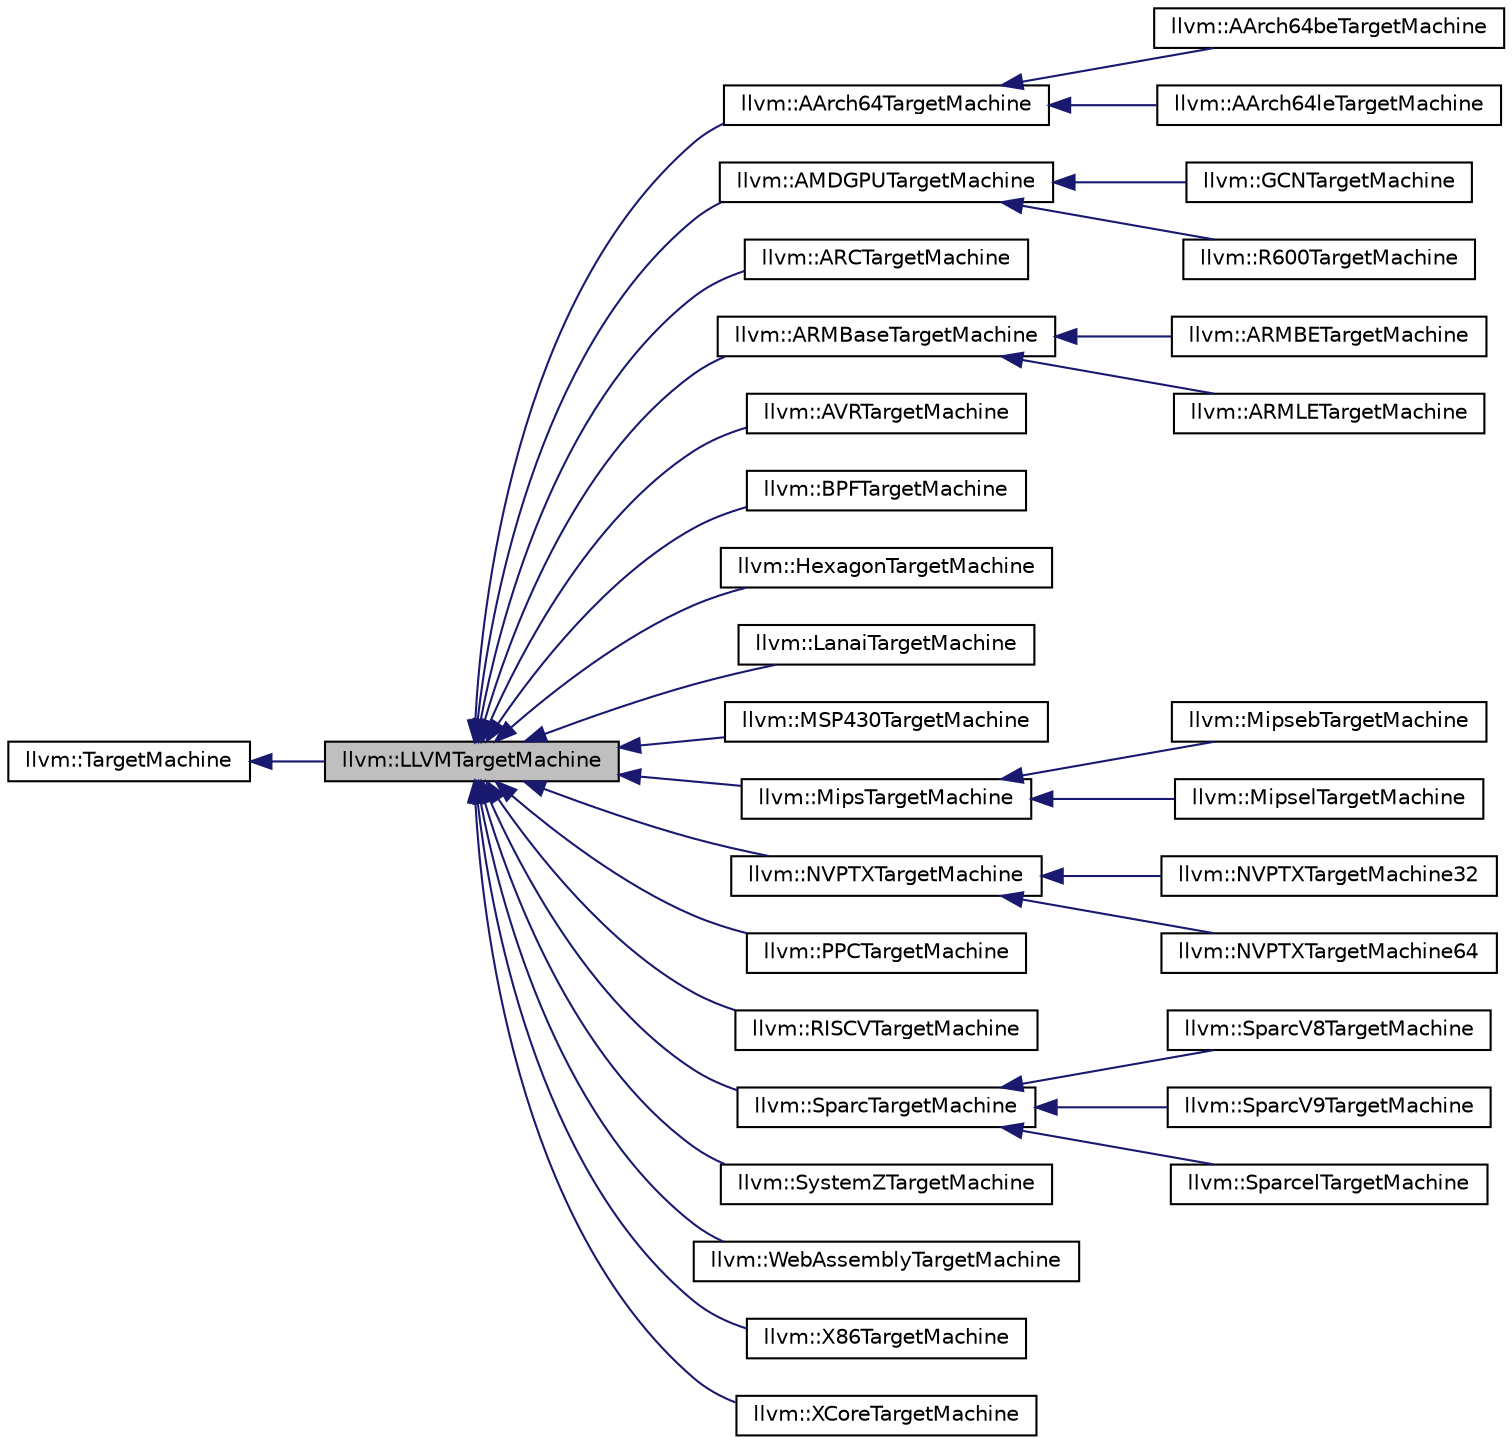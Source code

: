 digraph "llvm::LLVMTargetMachine"
{
 // LATEX_PDF_SIZE
  bgcolor="transparent";
  edge [fontname="Helvetica",fontsize="10",labelfontname="Helvetica",labelfontsize="10"];
  node [fontname="Helvetica",fontsize="10",shape="box"];
  rankdir="LR";
  Node1 [label="llvm::LLVMTargetMachine",height=0.2,width=0.4,color="black", fillcolor="grey75", style="filled", fontcolor="black",tooltip="This class describes a target machine that is implemented with the LLVM target-independent code gener..."];
  Node2 -> Node1 [dir="back",color="midnightblue",fontsize="10",style="solid",fontname="Helvetica"];
  Node2 [label="llvm::TargetMachine",height=0.2,width=0.4,color="black",URL="$classllvm_1_1TargetMachine.html",tooltip="Primary interface to the complete machine description for the target machine."];
  Node1 -> Node3 [dir="back",color="midnightblue",fontsize="10",style="solid",fontname="Helvetica"];
  Node3 [label="llvm::AArch64TargetMachine",height=0.2,width=0.4,color="black",URL="$classllvm_1_1AArch64TargetMachine.html",tooltip=" "];
  Node3 -> Node4 [dir="back",color="midnightblue",fontsize="10",style="solid",fontname="Helvetica"];
  Node4 [label="llvm::AArch64beTargetMachine",height=0.2,width=0.4,color="black",URL="$classllvm_1_1AArch64beTargetMachine.html",tooltip=" "];
  Node3 -> Node5 [dir="back",color="midnightblue",fontsize="10",style="solid",fontname="Helvetica"];
  Node5 [label="llvm::AArch64leTargetMachine",height=0.2,width=0.4,color="black",URL="$classllvm_1_1AArch64leTargetMachine.html",tooltip=" "];
  Node1 -> Node6 [dir="back",color="midnightblue",fontsize="10",style="solid",fontname="Helvetica"];
  Node6 [label="llvm::AMDGPUTargetMachine",height=0.2,width=0.4,color="black",URL="$classllvm_1_1AMDGPUTargetMachine.html",tooltip=" "];
  Node6 -> Node7 [dir="back",color="midnightblue",fontsize="10",style="solid",fontname="Helvetica"];
  Node7 [label="llvm::GCNTargetMachine",height=0.2,width=0.4,color="black",URL="$classllvm_1_1GCNTargetMachine.html",tooltip=" "];
  Node6 -> Node8 [dir="back",color="midnightblue",fontsize="10",style="solid",fontname="Helvetica"];
  Node8 [label="llvm::R600TargetMachine",height=0.2,width=0.4,color="black",URL="$classllvm_1_1R600TargetMachine.html",tooltip=" "];
  Node1 -> Node9 [dir="back",color="midnightblue",fontsize="10",style="solid",fontname="Helvetica"];
  Node9 [label="llvm::ARCTargetMachine",height=0.2,width=0.4,color="black",URL="$classllvm_1_1ARCTargetMachine.html",tooltip=" "];
  Node1 -> Node10 [dir="back",color="midnightblue",fontsize="10",style="solid",fontname="Helvetica"];
  Node10 [label="llvm::ARMBaseTargetMachine",height=0.2,width=0.4,color="black",URL="$classllvm_1_1ARMBaseTargetMachine.html",tooltip=" "];
  Node10 -> Node11 [dir="back",color="midnightblue",fontsize="10",style="solid",fontname="Helvetica"];
  Node11 [label="llvm::ARMBETargetMachine",height=0.2,width=0.4,color="black",URL="$classllvm_1_1ARMBETargetMachine.html",tooltip="ARM/Thumb big endian target machine."];
  Node10 -> Node12 [dir="back",color="midnightblue",fontsize="10",style="solid",fontname="Helvetica"];
  Node12 [label="llvm::ARMLETargetMachine",height=0.2,width=0.4,color="black",URL="$classllvm_1_1ARMLETargetMachine.html",tooltip="ARM/Thumb little endian target machine."];
  Node1 -> Node13 [dir="back",color="midnightblue",fontsize="10",style="solid",fontname="Helvetica"];
  Node13 [label="llvm::AVRTargetMachine",height=0.2,width=0.4,color="black",URL="$classllvm_1_1AVRTargetMachine.html",tooltip="A generic AVR implementation."];
  Node1 -> Node14 [dir="back",color="midnightblue",fontsize="10",style="solid",fontname="Helvetica"];
  Node14 [label="llvm::BPFTargetMachine",height=0.2,width=0.4,color="black",URL="$classllvm_1_1BPFTargetMachine.html",tooltip=" "];
  Node1 -> Node15 [dir="back",color="midnightblue",fontsize="10",style="solid",fontname="Helvetica"];
  Node15 [label="llvm::HexagonTargetMachine",height=0.2,width=0.4,color="black",URL="$classllvm_1_1HexagonTargetMachine.html",tooltip=" "];
  Node1 -> Node16 [dir="back",color="midnightblue",fontsize="10",style="solid",fontname="Helvetica"];
  Node16 [label="llvm::LanaiTargetMachine",height=0.2,width=0.4,color="black",URL="$classllvm_1_1LanaiTargetMachine.html",tooltip=" "];
  Node1 -> Node17 [dir="back",color="midnightblue",fontsize="10",style="solid",fontname="Helvetica"];
  Node17 [label="llvm::MSP430TargetMachine",height=0.2,width=0.4,color="black",URL="$classllvm_1_1MSP430TargetMachine.html",tooltip="MSP430TargetMachine."];
  Node1 -> Node18 [dir="back",color="midnightblue",fontsize="10",style="solid",fontname="Helvetica"];
  Node18 [label="llvm::MipsTargetMachine",height=0.2,width=0.4,color="black",URL="$classllvm_1_1MipsTargetMachine.html",tooltip=" "];
  Node18 -> Node19 [dir="back",color="midnightblue",fontsize="10",style="solid",fontname="Helvetica"];
  Node19 [label="llvm::MipsebTargetMachine",height=0.2,width=0.4,color="black",URL="$classllvm_1_1MipsebTargetMachine.html",tooltip="Mips32/64 big endian target machine."];
  Node18 -> Node20 [dir="back",color="midnightblue",fontsize="10",style="solid",fontname="Helvetica"];
  Node20 [label="llvm::MipselTargetMachine",height=0.2,width=0.4,color="black",URL="$classllvm_1_1MipselTargetMachine.html",tooltip="Mips32/64 little endian target machine."];
  Node1 -> Node21 [dir="back",color="midnightblue",fontsize="10",style="solid",fontname="Helvetica"];
  Node21 [label="llvm::NVPTXTargetMachine",height=0.2,width=0.4,color="black",URL="$classllvm_1_1NVPTXTargetMachine.html",tooltip="NVPTXTargetMachine."];
  Node21 -> Node22 [dir="back",color="midnightblue",fontsize="10",style="solid",fontname="Helvetica"];
  Node22 [label="llvm::NVPTXTargetMachine32",height=0.2,width=0.4,color="black",URL="$classllvm_1_1NVPTXTargetMachine32.html",tooltip=" "];
  Node21 -> Node23 [dir="back",color="midnightblue",fontsize="10",style="solid",fontname="Helvetica"];
  Node23 [label="llvm::NVPTXTargetMachine64",height=0.2,width=0.4,color="black",URL="$classllvm_1_1NVPTXTargetMachine64.html",tooltip=" "];
  Node1 -> Node24 [dir="back",color="midnightblue",fontsize="10",style="solid",fontname="Helvetica"];
  Node24 [label="llvm::PPCTargetMachine",height=0.2,width=0.4,color="black",URL="$classllvm_1_1PPCTargetMachine.html",tooltip="Common code between 32-bit and 64-bit PowerPC targets."];
  Node1 -> Node25 [dir="back",color="midnightblue",fontsize="10",style="solid",fontname="Helvetica"];
  Node25 [label="llvm::RISCVTargetMachine",height=0.2,width=0.4,color="black",URL="$classllvm_1_1RISCVTargetMachine.html",tooltip=" "];
  Node1 -> Node26 [dir="back",color="midnightblue",fontsize="10",style="solid",fontname="Helvetica"];
  Node26 [label="llvm::SparcTargetMachine",height=0.2,width=0.4,color="black",URL="$classllvm_1_1SparcTargetMachine.html",tooltip=" "];
  Node26 -> Node27 [dir="back",color="midnightblue",fontsize="10",style="solid",fontname="Helvetica"];
  Node27 [label="llvm::SparcV8TargetMachine",height=0.2,width=0.4,color="black",URL="$classllvm_1_1SparcV8TargetMachine.html",tooltip="Sparc 32-bit target machine."];
  Node26 -> Node28 [dir="back",color="midnightblue",fontsize="10",style="solid",fontname="Helvetica"];
  Node28 [label="llvm::SparcV9TargetMachine",height=0.2,width=0.4,color="black",URL="$classllvm_1_1SparcV9TargetMachine.html",tooltip="Sparc 64-bit target machine."];
  Node26 -> Node29 [dir="back",color="midnightblue",fontsize="10",style="solid",fontname="Helvetica"];
  Node29 [label="llvm::SparcelTargetMachine",height=0.2,width=0.4,color="black",URL="$classllvm_1_1SparcelTargetMachine.html",tooltip=" "];
  Node1 -> Node30 [dir="back",color="midnightblue",fontsize="10",style="solid",fontname="Helvetica"];
  Node30 [label="llvm::SystemZTargetMachine",height=0.2,width=0.4,color="black",URL="$classllvm_1_1SystemZTargetMachine.html",tooltip=" "];
  Node1 -> Node31 [dir="back",color="midnightblue",fontsize="10",style="solid",fontname="Helvetica"];
  Node31 [label="llvm::WebAssemblyTargetMachine",height=0.2,width=0.4,color="black",URL="$classllvm_1_1WebAssemblyTargetMachine.html",tooltip=" "];
  Node1 -> Node32 [dir="back",color="midnightblue",fontsize="10",style="solid",fontname="Helvetica"];
  Node32 [label="llvm::X86TargetMachine",height=0.2,width=0.4,color="black",URL="$classllvm_1_1X86TargetMachine.html",tooltip=" "];
  Node1 -> Node33 [dir="back",color="midnightblue",fontsize="10",style="solid",fontname="Helvetica"];
  Node33 [label="llvm::XCoreTargetMachine",height=0.2,width=0.4,color="black",URL="$classllvm_1_1XCoreTargetMachine.html",tooltip=" "];
}
